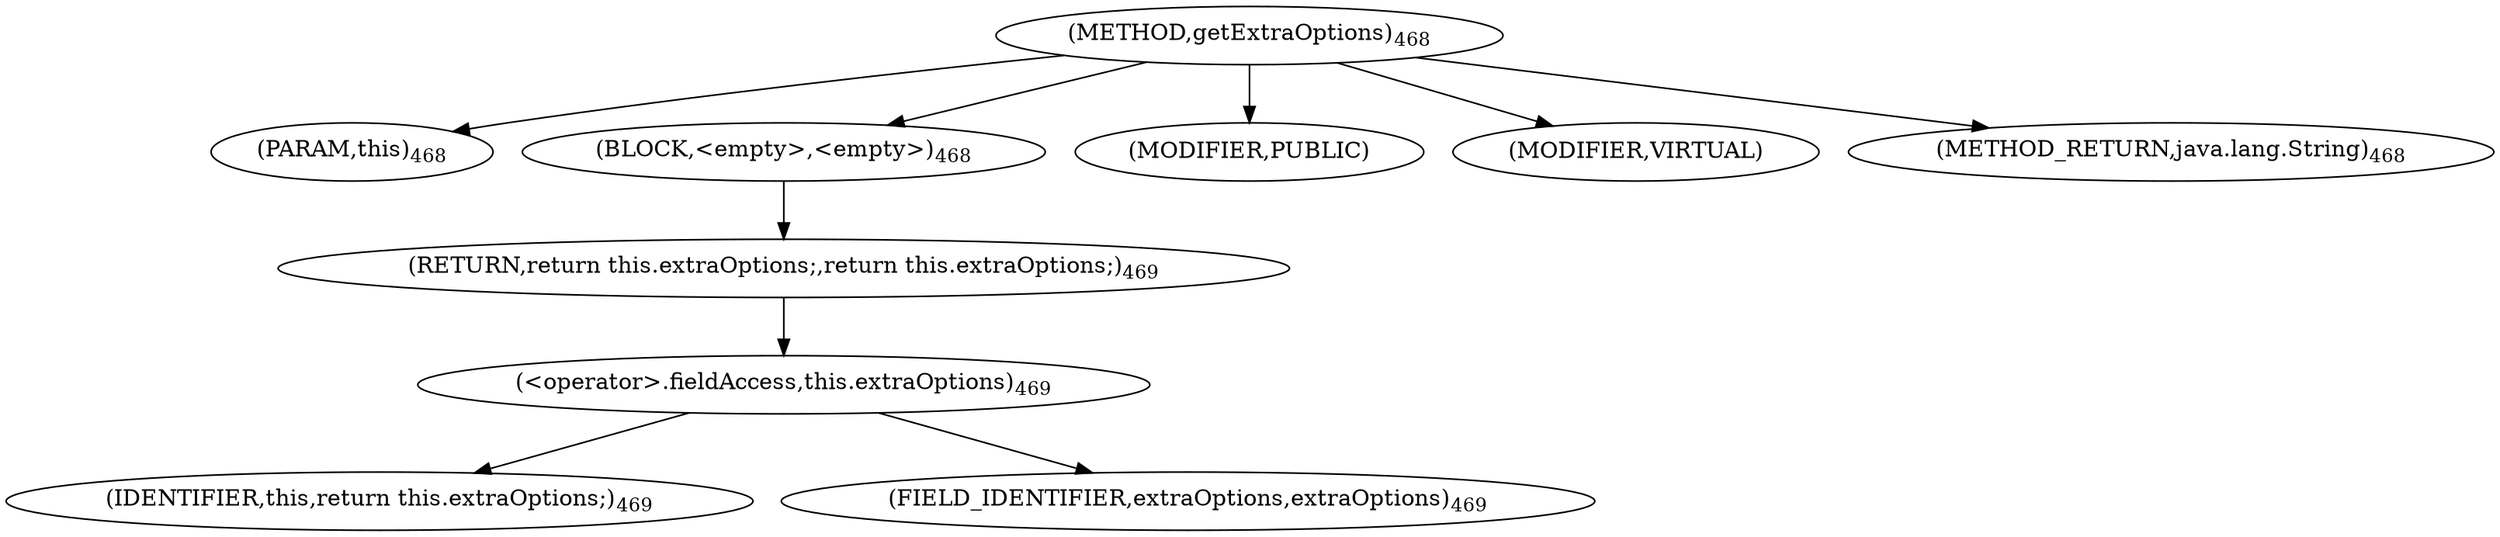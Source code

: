 digraph "getExtraOptions" {  
"656" [label = <(METHOD,getExtraOptions)<SUB>468</SUB>> ]
"22" [label = <(PARAM,this)<SUB>468</SUB>> ]
"657" [label = <(BLOCK,&lt;empty&gt;,&lt;empty&gt;)<SUB>468</SUB>> ]
"658" [label = <(RETURN,return this.extraOptions;,return this.extraOptions;)<SUB>469</SUB>> ]
"659" [label = <(&lt;operator&gt;.fieldAccess,this.extraOptions)<SUB>469</SUB>> ]
"21" [label = <(IDENTIFIER,this,return this.extraOptions;)<SUB>469</SUB>> ]
"660" [label = <(FIELD_IDENTIFIER,extraOptions,extraOptions)<SUB>469</SUB>> ]
"661" [label = <(MODIFIER,PUBLIC)> ]
"662" [label = <(MODIFIER,VIRTUAL)> ]
"663" [label = <(METHOD_RETURN,java.lang.String)<SUB>468</SUB>> ]
  "656" -> "22" 
  "656" -> "657" 
  "656" -> "661" 
  "656" -> "662" 
  "656" -> "663" 
  "657" -> "658" 
  "658" -> "659" 
  "659" -> "21" 
  "659" -> "660" 
}
